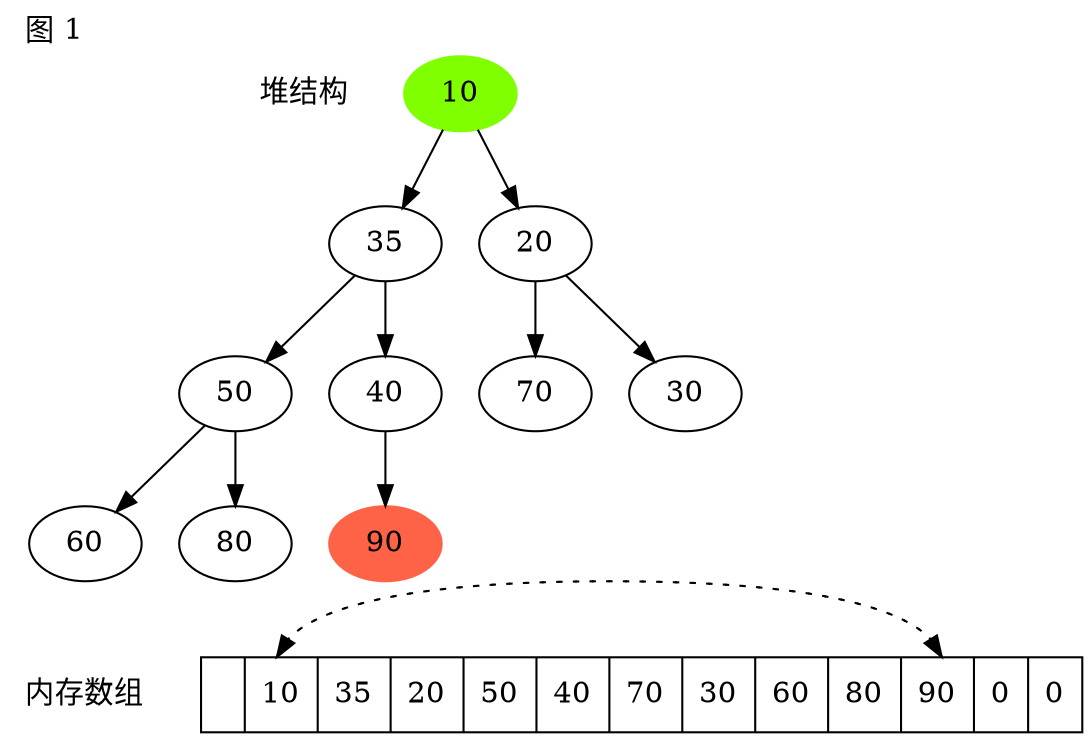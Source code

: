 digraph g{
label="图 1";
labeljust=l;
labelloc=t;

{
l1[label="堆结构",shape="plaintext"];
n0[label=10,style = filled,color="chartreuse"];
n1[label=35];
n2[label=20];
n3[label=50];
n4[label=40];
n5[label=70];
n6[label=30];
n7[label=60];
n8[label=80];
n9[label=90,style = filled,color="tomato"];
n0->{n1,n2};
n1->{n3,n4};
n2->{n5,n6};
n3->{n7,n8};
n4->n9;
//n0->n9[style="dotted",constraint=false];
}

{
rank="sink";
l2[label="内存数组",shape="plaintext"];
arr[label="| <f1> 10 | 35 | 20 | 50 | 40 | 70 | 30 | 60 | 80 | <f2> 90 | 0 | 0 ", shape="record"];
arr:f1->arr:f2[style="dotted"];
arr:f2->arr:f1[style="dotted"];
}

}


